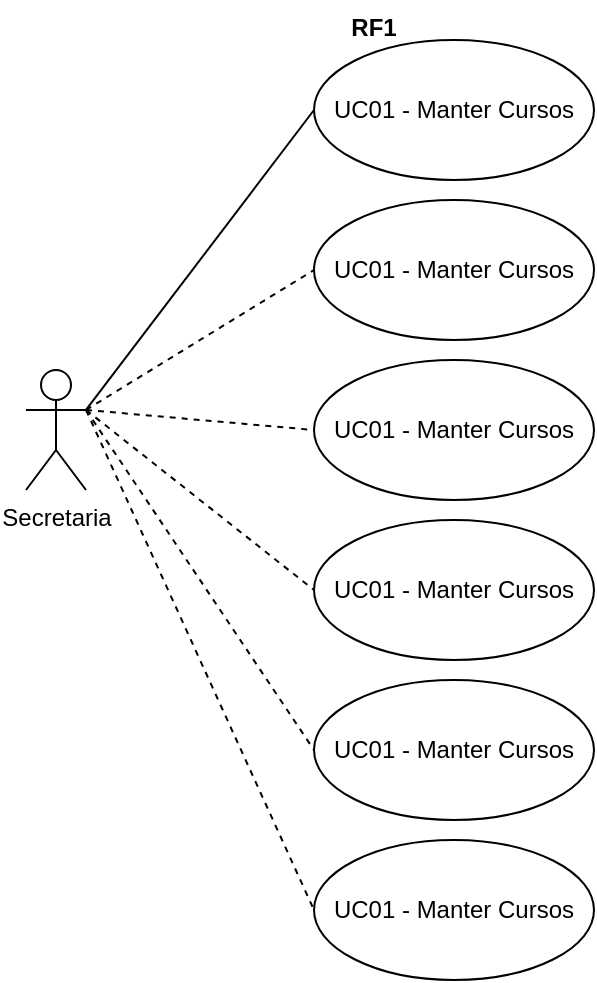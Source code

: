 <mxfile version="17.4.1" type="github">
  <diagram id="tmfVXQTul3B7_g8q9z-Y" name="Page-1">
    <mxGraphModel dx="1117" dy="560" grid="1" gridSize="10" guides="1" tooltips="1" connect="1" arrows="1" fold="1" page="1" pageScale="1" pageWidth="827" pageHeight="1169" math="0" shadow="0">
      <root>
        <mxCell id="0" />
        <mxCell id="1" parent="0" />
        <mxCell id="D_n0OVlTvXc8mjwZpPAl-1" value="&lt;div&gt;Secretaria&lt;/div&gt;&lt;div&gt;&lt;br&gt;&lt;/div&gt;" style="shape=umlActor;verticalLabelPosition=bottom;verticalAlign=top;html=1;" vertex="1" parent="1">
          <mxGeometry x="200" y="225" width="30" height="60" as="geometry" />
        </mxCell>
        <mxCell id="D_n0OVlTvXc8mjwZpPAl-2" value="&lt;div&gt;UC01 - Manter Cursos&lt;/div&gt;" style="ellipse;whiteSpace=wrap;html=1;" vertex="1" parent="1">
          <mxGeometry x="344" y="60" width="140" height="70" as="geometry" />
        </mxCell>
        <mxCell id="D_n0OVlTvXc8mjwZpPAl-3" value="RF1" style="text;align=center;fontStyle=1;verticalAlign=middle;spacingLeft=3;spacingRight=3;strokeColor=none;rotatable=0;points=[[0,0.5],[1,0.5]];portConstraint=eastwest;" vertex="1" parent="1">
          <mxGeometry x="334" y="40" width="80" height="26" as="geometry" />
        </mxCell>
        <mxCell id="D_n0OVlTvXc8mjwZpPAl-4" value="&lt;div&gt;UC01 - Manter Cursos&lt;/div&gt;" style="ellipse;whiteSpace=wrap;html=1;" vertex="1" parent="1">
          <mxGeometry x="344" y="140" width="140" height="70" as="geometry" />
        </mxCell>
        <mxCell id="D_n0OVlTvXc8mjwZpPAl-5" value="&lt;div&gt;UC01 - Manter Cursos&lt;/div&gt;" style="ellipse;whiteSpace=wrap;html=1;" vertex="1" parent="1">
          <mxGeometry x="344" y="220" width="140" height="70" as="geometry" />
        </mxCell>
        <mxCell id="D_n0OVlTvXc8mjwZpPAl-6" value="&lt;div&gt;UC01 - Manter Cursos&lt;/div&gt;" style="ellipse;whiteSpace=wrap;html=1;" vertex="1" parent="1">
          <mxGeometry x="344" y="300" width="140" height="70" as="geometry" />
        </mxCell>
        <mxCell id="D_n0OVlTvXc8mjwZpPAl-7" value="&lt;div&gt;UC01 - Manter Cursos&lt;/div&gt;" style="ellipse;whiteSpace=wrap;html=1;" vertex="1" parent="1">
          <mxGeometry x="344" y="380" width="140" height="70" as="geometry" />
        </mxCell>
        <mxCell id="D_n0OVlTvXc8mjwZpPAl-8" value="&lt;div&gt;UC01 - Manter Cursos&lt;/div&gt;" style="ellipse;whiteSpace=wrap;html=1;" vertex="1" parent="1">
          <mxGeometry x="344" y="460" width="140" height="70" as="geometry" />
        </mxCell>
        <mxCell id="D_n0OVlTvXc8mjwZpPAl-15" value="" style="endArrow=none;html=1;rounded=0;exitX=1;exitY=0.333;exitDx=0;exitDy=0;exitPerimeter=0;entryX=0;entryY=0.5;entryDx=0;entryDy=0;" edge="1" parent="1" source="D_n0OVlTvXc8mjwZpPAl-1" target="D_n0OVlTvXc8mjwZpPAl-2">
          <mxGeometry width="50" height="50" relative="1" as="geometry">
            <mxPoint x="250" y="300" as="sourcePoint" />
            <mxPoint x="300" y="250" as="targetPoint" />
          </mxGeometry>
        </mxCell>
        <mxCell id="D_n0OVlTvXc8mjwZpPAl-16" value="" style="endArrow=none;dashed=1;html=1;rounded=0;exitX=1;exitY=0.333;exitDx=0;exitDy=0;exitPerimeter=0;entryX=0;entryY=0.5;entryDx=0;entryDy=0;" edge="1" parent="1" source="D_n0OVlTvXc8mjwZpPAl-1" target="D_n0OVlTvXc8mjwZpPAl-4">
          <mxGeometry width="50" height="50" relative="1" as="geometry">
            <mxPoint x="250" y="260" as="sourcePoint" />
            <mxPoint x="300" y="210" as="targetPoint" />
          </mxGeometry>
        </mxCell>
        <mxCell id="D_n0OVlTvXc8mjwZpPAl-17" value="" style="endArrow=none;dashed=1;html=1;rounded=0;entryX=0;entryY=0.5;entryDx=0;entryDy=0;exitX=1;exitY=0.333;exitDx=0;exitDy=0;exitPerimeter=0;" edge="1" parent="1" source="D_n0OVlTvXc8mjwZpPAl-1" target="D_n0OVlTvXc8mjwZpPAl-5">
          <mxGeometry width="50" height="50" relative="1" as="geometry">
            <mxPoint x="260" y="250" as="sourcePoint" />
            <mxPoint x="300" y="210" as="targetPoint" />
          </mxGeometry>
        </mxCell>
        <mxCell id="D_n0OVlTvXc8mjwZpPAl-18" value="" style="endArrow=none;dashed=1;html=1;rounded=0;exitX=1;exitY=0.333;exitDx=0;exitDy=0;exitPerimeter=0;entryX=0;entryY=0.5;entryDx=0;entryDy=0;" edge="1" parent="1" source="D_n0OVlTvXc8mjwZpPAl-1" target="D_n0OVlTvXc8mjwZpPAl-6">
          <mxGeometry width="50" height="50" relative="1" as="geometry">
            <mxPoint x="260" y="270" as="sourcePoint" />
            <mxPoint x="310" y="220" as="targetPoint" />
          </mxGeometry>
        </mxCell>
        <mxCell id="D_n0OVlTvXc8mjwZpPAl-19" value="" style="endArrow=none;dashed=1;html=1;rounded=0;exitX=1;exitY=0.333;exitDx=0;exitDy=0;exitPerimeter=0;entryX=0;entryY=0.5;entryDx=0;entryDy=0;" edge="1" parent="1" source="D_n0OVlTvXc8mjwZpPAl-1" target="D_n0OVlTvXc8mjwZpPAl-8">
          <mxGeometry width="50" height="50" relative="1" as="geometry">
            <mxPoint x="270" y="280" as="sourcePoint" />
            <mxPoint x="320" y="230" as="targetPoint" />
          </mxGeometry>
        </mxCell>
        <mxCell id="D_n0OVlTvXc8mjwZpPAl-20" value="" style="endArrow=none;dashed=1;html=1;rounded=0;exitX=1;exitY=0.333;exitDx=0;exitDy=0;exitPerimeter=0;entryX=0;entryY=0.5;entryDx=0;entryDy=0;" edge="1" parent="1" source="D_n0OVlTvXc8mjwZpPAl-1" target="D_n0OVlTvXc8mjwZpPAl-7">
          <mxGeometry width="50" height="50" relative="1" as="geometry">
            <mxPoint x="280" y="290" as="sourcePoint" />
            <mxPoint x="330" y="240" as="targetPoint" />
          </mxGeometry>
        </mxCell>
      </root>
    </mxGraphModel>
  </diagram>
</mxfile>
